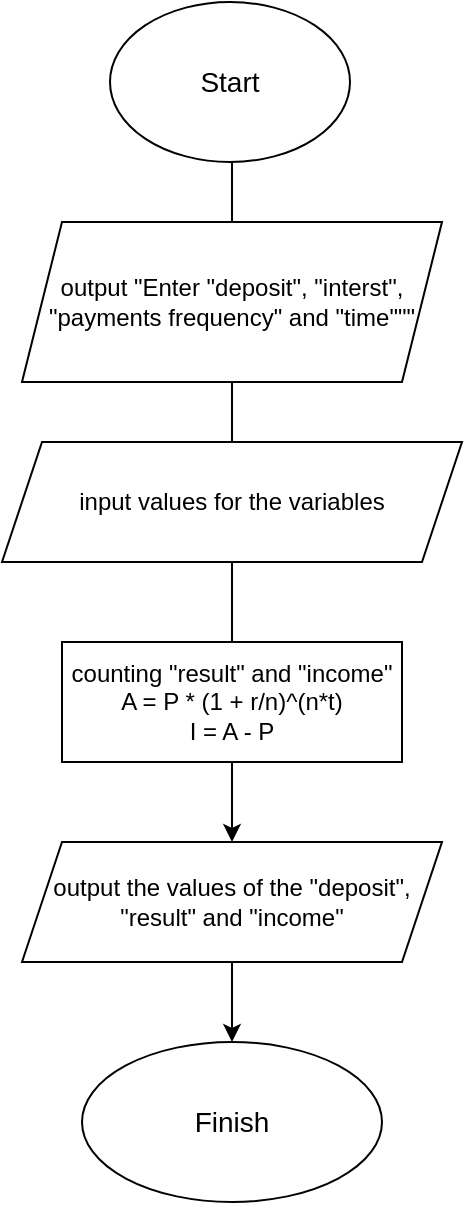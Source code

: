 <mxfile version="24.7.17">
  <diagram id="C5RBs43oDa-KdzZeNtuy" name="Page-1">
    <mxGraphModel dx="1021" dy="541" grid="1" gridSize="10" guides="1" tooltips="1" connect="1" arrows="1" fold="1" page="1" pageScale="1" pageWidth="827" pageHeight="1169" math="0" shadow="0">
      <root>
        <mxCell id="WIyWlLk6GJQsqaUBKTNV-0" />
        <mxCell id="WIyWlLk6GJQsqaUBKTNV-1" parent="WIyWlLk6GJQsqaUBKTNV-0" />
        <mxCell id="KuttADsBWDB6IhMgg4Hu-2" value="" style="edgeStyle=orthogonalEdgeStyle;rounded=0;orthogonalLoop=1;jettySize=auto;html=1;" edge="1" parent="WIyWlLk6GJQsqaUBKTNV-1" source="KuttADsBWDB6IhMgg4Hu-0">
          <mxGeometry relative="1" as="geometry">
            <mxPoint x="415" y="200" as="targetPoint" />
            <Array as="points">
              <mxPoint x="415" y="180" />
              <mxPoint x="415" y="180" />
            </Array>
          </mxGeometry>
        </mxCell>
        <mxCell id="KuttADsBWDB6IhMgg4Hu-0" value="&lt;font style=&quot;font-size: 14px;&quot;&gt;Start&lt;/font&gt;" style="ellipse;whiteSpace=wrap;html=1;" vertex="1" parent="WIyWlLk6GJQsqaUBKTNV-1">
          <mxGeometry x="354" y="70" width="120" height="80" as="geometry" />
        </mxCell>
        <mxCell id="KuttADsBWDB6IhMgg4Hu-4" value="" style="edgeStyle=orthogonalEdgeStyle;rounded=0;orthogonalLoop=1;jettySize=auto;html=1;" edge="1" parent="WIyWlLk6GJQsqaUBKTNV-1" source="KuttADsBWDB6IhMgg4Hu-1">
          <mxGeometry relative="1" as="geometry">
            <mxPoint x="415" y="340" as="targetPoint" />
          </mxGeometry>
        </mxCell>
        <mxCell id="KuttADsBWDB6IhMgg4Hu-5" style="edgeStyle=orthogonalEdgeStyle;rounded=0;orthogonalLoop=1;jettySize=auto;html=1;exitX=0.5;exitY=0;exitDx=0;exitDy=0;" edge="1" parent="WIyWlLk6GJQsqaUBKTNV-1" source="KuttADsBWDB6IhMgg4Hu-1">
          <mxGeometry relative="1" as="geometry">
            <mxPoint x="415" y="210" as="targetPoint" />
          </mxGeometry>
        </mxCell>
        <mxCell id="KuttADsBWDB6IhMgg4Hu-1" value="&lt;font style=&quot;font-size: 12px;&quot;&gt;output &quot;Enter &quot;deposit&quot;, &quot;interst&quot;, &quot;payments frequency&quot; and &quot;time&quot;&quot;&lt;/font&gt;&quot;" style="shape=parallelogram;perimeter=parallelogramPerimeter;whiteSpace=wrap;html=1;fixedSize=1;" vertex="1" parent="WIyWlLk6GJQsqaUBKTNV-1">
          <mxGeometry x="310" y="180" width="210" height="80" as="geometry" />
        </mxCell>
        <mxCell id="KuttADsBWDB6IhMgg4Hu-7" value="" style="edgeStyle=orthogonalEdgeStyle;rounded=0;orthogonalLoop=1;jettySize=auto;html=1;" edge="1" parent="WIyWlLk6GJQsqaUBKTNV-1" source="KuttADsBWDB6IhMgg4Hu-3">
          <mxGeometry relative="1" as="geometry">
            <mxPoint x="415" y="450" as="targetPoint" />
          </mxGeometry>
        </mxCell>
        <mxCell id="KuttADsBWDB6IhMgg4Hu-3" value="input values for the variables" style="shape=parallelogram;perimeter=parallelogramPerimeter;whiteSpace=wrap;html=1;fixedSize=1;" vertex="1" parent="WIyWlLk6GJQsqaUBKTNV-1">
          <mxGeometry x="300" y="290" width="230" height="60" as="geometry" />
        </mxCell>
        <mxCell id="KuttADsBWDB6IhMgg4Hu-16" value="" style="edgeStyle=orthogonalEdgeStyle;rounded=0;orthogonalLoop=1;jettySize=auto;html=1;" edge="1" parent="WIyWlLk6GJQsqaUBKTNV-1" source="KuttADsBWDB6IhMgg4Hu-6" target="KuttADsBWDB6IhMgg4Hu-15">
          <mxGeometry relative="1" as="geometry" />
        </mxCell>
        <mxCell id="KuttADsBWDB6IhMgg4Hu-6" value="counting &quot;result&quot; and &quot;income&quot;&lt;div&gt;A = P * (1 + r/n)^(n*t)&lt;/div&gt;&lt;div&gt;I = A - P&lt;/div&gt;" style="whiteSpace=wrap;html=1;" vertex="1" parent="WIyWlLk6GJQsqaUBKTNV-1">
          <mxGeometry x="330" y="390" width="170" height="60" as="geometry" />
        </mxCell>
        <mxCell id="KuttADsBWDB6IhMgg4Hu-19" value="" style="edgeStyle=orthogonalEdgeStyle;rounded=0;orthogonalLoop=1;jettySize=auto;html=1;" edge="1" parent="WIyWlLk6GJQsqaUBKTNV-1" source="KuttADsBWDB6IhMgg4Hu-15" target="KuttADsBWDB6IhMgg4Hu-18">
          <mxGeometry relative="1" as="geometry" />
        </mxCell>
        <mxCell id="KuttADsBWDB6IhMgg4Hu-15" value="output the values of the &quot;deposit&quot;, &quot;result&quot; and &quot;income&quot;" style="shape=parallelogram;perimeter=parallelogramPerimeter;whiteSpace=wrap;html=1;fixedSize=1;" vertex="1" parent="WIyWlLk6GJQsqaUBKTNV-1">
          <mxGeometry x="310" y="490" width="210" height="60" as="geometry" />
        </mxCell>
        <mxCell id="KuttADsBWDB6IhMgg4Hu-18" value="&lt;font style=&quot;font-size: 14px;&quot;&gt;Finish&lt;/font&gt;" style="ellipse;whiteSpace=wrap;html=1;" vertex="1" parent="WIyWlLk6GJQsqaUBKTNV-1">
          <mxGeometry x="340" y="590" width="150" height="80" as="geometry" />
        </mxCell>
      </root>
    </mxGraphModel>
  </diagram>
</mxfile>
